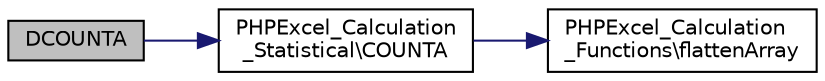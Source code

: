 digraph "DCOUNTA"
{
  edge [fontname="Helvetica",fontsize="10",labelfontname="Helvetica",labelfontsize="10"];
  node [fontname="Helvetica",fontsize="10",shape=record];
  rankdir="LR";
  Node13 [label="DCOUNTA",height=0.2,width=0.4,color="black", fillcolor="grey75", style="filled", fontcolor="black"];
  Node13 -> Node14 [color="midnightblue",fontsize="10",style="solid",fontname="Helvetica"];
  Node14 [label="PHPExcel_Calculation\l_Statistical\\COUNTA",height=0.2,width=0.4,color="black", fillcolor="white", style="filled",URL="$class_p_h_p_excel___calculation___statistical.html#a32e969809da449d56a68710306a91327"];
  Node14 -> Node15 [color="midnightblue",fontsize="10",style="solid",fontname="Helvetica"];
  Node15 [label="PHPExcel_Calculation\l_Functions\\flattenArray",height=0.2,width=0.4,color="black", fillcolor="white", style="filled",URL="$class_p_h_p_excel___calculation___functions.html#a727bb3f815b719448bf2e7fd464c4542"];
}
